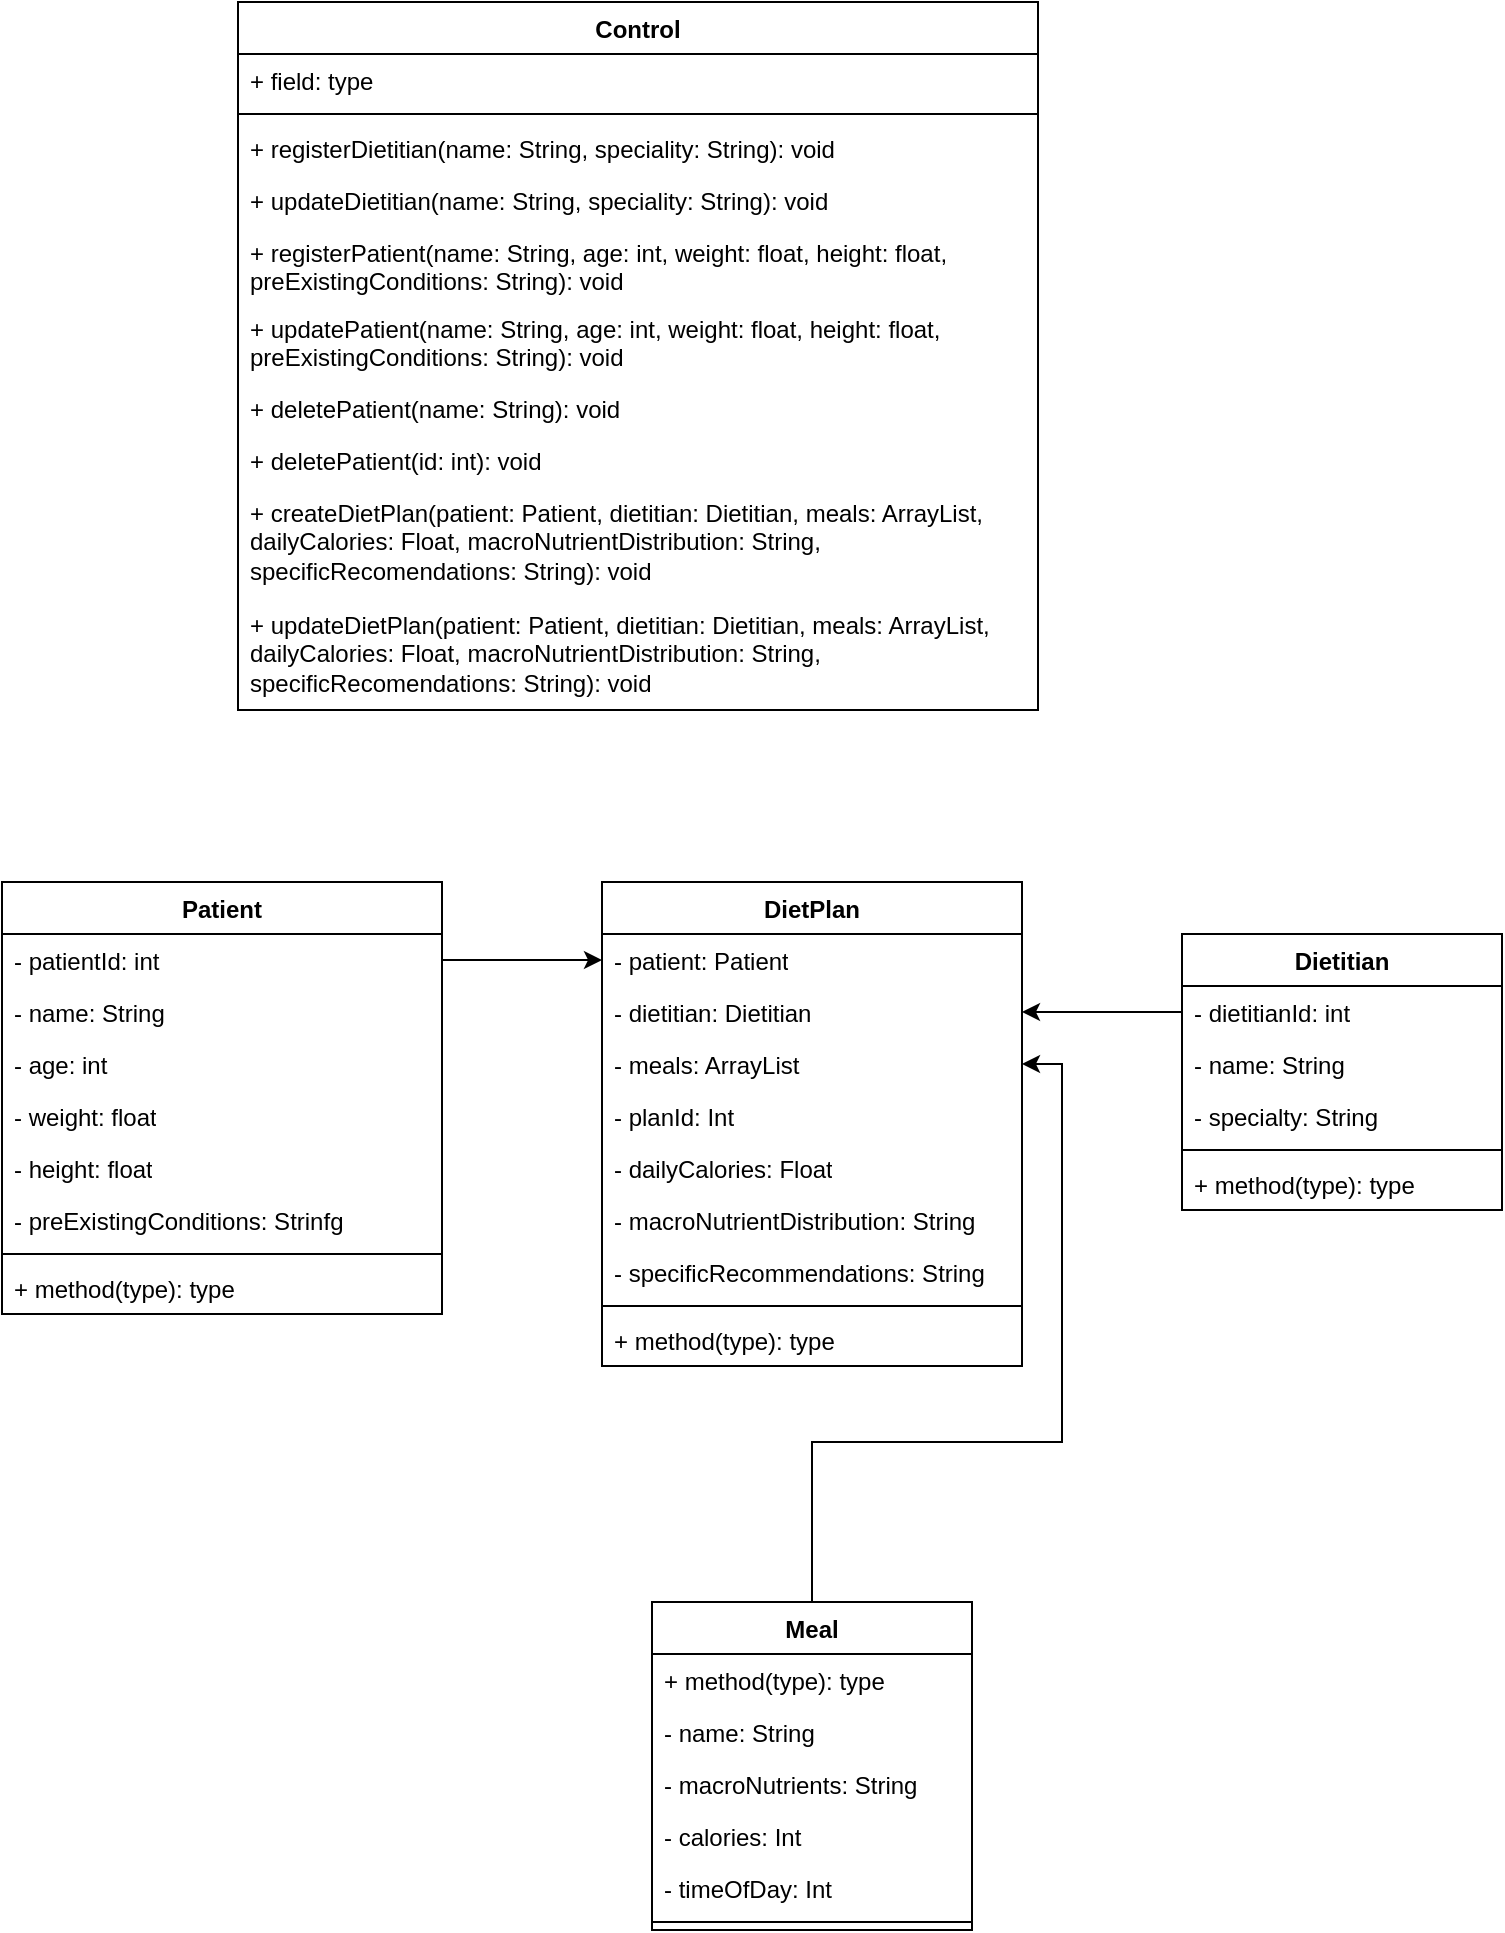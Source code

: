 <mxfile version="22.1.2" type="device">
  <diagram id="C5RBs43oDa-KdzZeNtuy" name="Page-1">
    <mxGraphModel dx="592" dy="827" grid="1" gridSize="10" guides="1" tooltips="1" connect="1" arrows="1" fold="1" page="1" pageScale="1" pageWidth="827" pageHeight="1169" math="0" shadow="0">
      <root>
        <mxCell id="WIyWlLk6GJQsqaUBKTNV-0" />
        <mxCell id="WIyWlLk6GJQsqaUBKTNV-1" parent="WIyWlLk6GJQsqaUBKTNV-0" />
        <mxCell id="te00khfJ2PY2_W7nEeDR-0" value="Patient" style="swimlane;fontStyle=1;align=center;verticalAlign=top;childLayout=stackLayout;horizontal=1;startSize=26;horizontalStack=0;resizeParent=1;resizeParentMax=0;resizeLast=0;collapsible=1;marginBottom=0;whiteSpace=wrap;html=1;" parent="WIyWlLk6GJQsqaUBKTNV-1" vertex="1">
          <mxGeometry x="20" y="460" width="220" height="216" as="geometry" />
        </mxCell>
        <mxCell id="te00khfJ2PY2_W7nEeDR-1" value="- patientId: int" style="text;strokeColor=none;fillColor=none;align=left;verticalAlign=top;spacingLeft=4;spacingRight=4;overflow=hidden;rotatable=0;points=[[0,0.5],[1,0.5]];portConstraint=eastwest;whiteSpace=wrap;html=1;" parent="te00khfJ2PY2_W7nEeDR-0" vertex="1">
          <mxGeometry y="26" width="220" height="26" as="geometry" />
        </mxCell>
        <mxCell id="te00khfJ2PY2_W7nEeDR-8" value="- name: String" style="text;strokeColor=none;fillColor=none;align=left;verticalAlign=top;spacingLeft=4;spacingRight=4;overflow=hidden;rotatable=0;points=[[0,0.5],[1,0.5]];portConstraint=eastwest;whiteSpace=wrap;html=1;" parent="te00khfJ2PY2_W7nEeDR-0" vertex="1">
          <mxGeometry y="52" width="220" height="26" as="geometry" />
        </mxCell>
        <mxCell id="te00khfJ2PY2_W7nEeDR-12" value="- age: int" style="text;strokeColor=none;fillColor=none;align=left;verticalAlign=top;spacingLeft=4;spacingRight=4;overflow=hidden;rotatable=0;points=[[0,0.5],[1,0.5]];portConstraint=eastwest;whiteSpace=wrap;html=1;" parent="te00khfJ2PY2_W7nEeDR-0" vertex="1">
          <mxGeometry y="78" width="220" height="26" as="geometry" />
        </mxCell>
        <mxCell id="te00khfJ2PY2_W7nEeDR-11" value="- weight: float" style="text;strokeColor=none;fillColor=none;align=left;verticalAlign=top;spacingLeft=4;spacingRight=4;overflow=hidden;rotatable=0;points=[[0,0.5],[1,0.5]];portConstraint=eastwest;whiteSpace=wrap;html=1;" parent="te00khfJ2PY2_W7nEeDR-0" vertex="1">
          <mxGeometry y="104" width="220" height="26" as="geometry" />
        </mxCell>
        <mxCell id="te00khfJ2PY2_W7nEeDR-10" value="- height: float" style="text;strokeColor=none;fillColor=none;align=left;verticalAlign=top;spacingLeft=4;spacingRight=4;overflow=hidden;rotatable=0;points=[[0,0.5],[1,0.5]];portConstraint=eastwest;whiteSpace=wrap;html=1;" parent="te00khfJ2PY2_W7nEeDR-0" vertex="1">
          <mxGeometry y="130" width="220" height="26" as="geometry" />
        </mxCell>
        <mxCell id="te00khfJ2PY2_W7nEeDR-9" value="- preExistingConditions: Strinfg" style="text;strokeColor=none;fillColor=none;align=left;verticalAlign=top;spacingLeft=4;spacingRight=4;overflow=hidden;rotatable=0;points=[[0,0.5],[1,0.5]];portConstraint=eastwest;whiteSpace=wrap;html=1;" parent="te00khfJ2PY2_W7nEeDR-0" vertex="1">
          <mxGeometry y="156" width="220" height="26" as="geometry" />
        </mxCell>
        <mxCell id="te00khfJ2PY2_W7nEeDR-2" value="" style="line;strokeWidth=1;fillColor=none;align=left;verticalAlign=middle;spacingTop=-1;spacingLeft=3;spacingRight=3;rotatable=0;labelPosition=right;points=[];portConstraint=eastwest;strokeColor=inherit;" parent="te00khfJ2PY2_W7nEeDR-0" vertex="1">
          <mxGeometry y="182" width="220" height="8" as="geometry" />
        </mxCell>
        <mxCell id="te00khfJ2PY2_W7nEeDR-3" value="+ method(type): type" style="text;strokeColor=none;fillColor=none;align=left;verticalAlign=top;spacingLeft=4;spacingRight=4;overflow=hidden;rotatable=0;points=[[0,0.5],[1,0.5]];portConstraint=eastwest;whiteSpace=wrap;html=1;" parent="te00khfJ2PY2_W7nEeDR-0" vertex="1">
          <mxGeometry y="190" width="220" height="26" as="geometry" />
        </mxCell>
        <mxCell id="5hu1yPGNtgsBxavR7Qs9-16" style="edgeStyle=orthogonalEdgeStyle;rounded=0;orthogonalLoop=1;jettySize=auto;html=1;" parent="WIyWlLk6GJQsqaUBKTNV-1" source="5hu1yPGNtgsBxavR7Qs9-1" target="5hu1yPGNtgsBxavR7Qs9-10" edge="1">
          <mxGeometry relative="1" as="geometry" />
        </mxCell>
        <mxCell id="5hu1yPGNtgsBxavR7Qs9-0" value="Dietitian" style="swimlane;fontStyle=1;align=center;verticalAlign=top;childLayout=stackLayout;horizontal=1;startSize=26;horizontalStack=0;resizeParent=1;resizeParentMax=0;resizeLast=0;collapsible=1;marginBottom=0;whiteSpace=wrap;html=1;" parent="WIyWlLk6GJQsqaUBKTNV-1" vertex="1">
          <mxGeometry x="610" y="486" width="160" height="138" as="geometry" />
        </mxCell>
        <mxCell id="5hu1yPGNtgsBxavR7Qs9-1" value="- dietitianId: int" style="text;strokeColor=none;fillColor=none;align=left;verticalAlign=top;spacingLeft=4;spacingRight=4;overflow=hidden;rotatable=0;points=[[0,0.5],[1,0.5]];portConstraint=eastwest;whiteSpace=wrap;html=1;" parent="5hu1yPGNtgsBxavR7Qs9-0" vertex="1">
          <mxGeometry y="26" width="160" height="26" as="geometry" />
        </mxCell>
        <mxCell id="5hu1yPGNtgsBxavR7Qs9-5" value="- name: String" style="text;strokeColor=none;fillColor=none;align=left;verticalAlign=top;spacingLeft=4;spacingRight=4;overflow=hidden;rotatable=0;points=[[0,0.5],[1,0.5]];portConstraint=eastwest;whiteSpace=wrap;html=1;" parent="5hu1yPGNtgsBxavR7Qs9-0" vertex="1">
          <mxGeometry y="52" width="160" height="26" as="geometry" />
        </mxCell>
        <mxCell id="5hu1yPGNtgsBxavR7Qs9-4" value="- specialty: String" style="text;strokeColor=none;fillColor=none;align=left;verticalAlign=top;spacingLeft=4;spacingRight=4;overflow=hidden;rotatable=0;points=[[0,0.5],[1,0.5]];portConstraint=eastwest;whiteSpace=wrap;html=1;" parent="5hu1yPGNtgsBxavR7Qs9-0" vertex="1">
          <mxGeometry y="78" width="160" height="26" as="geometry" />
        </mxCell>
        <mxCell id="5hu1yPGNtgsBxavR7Qs9-2" value="" style="line;strokeWidth=1;fillColor=none;align=left;verticalAlign=middle;spacingTop=-1;spacingLeft=3;spacingRight=3;rotatable=0;labelPosition=right;points=[];portConstraint=eastwest;strokeColor=inherit;" parent="5hu1yPGNtgsBxavR7Qs9-0" vertex="1">
          <mxGeometry y="104" width="160" height="8" as="geometry" />
        </mxCell>
        <mxCell id="5hu1yPGNtgsBxavR7Qs9-3" value="+ method(type): type" style="text;strokeColor=none;fillColor=none;align=left;verticalAlign=top;spacingLeft=4;spacingRight=4;overflow=hidden;rotatable=0;points=[[0,0.5],[1,0.5]];portConstraint=eastwest;whiteSpace=wrap;html=1;" parent="5hu1yPGNtgsBxavR7Qs9-0" vertex="1">
          <mxGeometry y="112" width="160" height="26" as="geometry" />
        </mxCell>
        <mxCell id="5hu1yPGNtgsBxavR7Qs9-6" value="DietPlan" style="swimlane;fontStyle=1;align=center;verticalAlign=top;childLayout=stackLayout;horizontal=1;startSize=26;horizontalStack=0;resizeParent=1;resizeParentMax=0;resizeLast=0;collapsible=1;marginBottom=0;whiteSpace=wrap;html=1;" parent="WIyWlLk6GJQsqaUBKTNV-1" vertex="1">
          <mxGeometry x="320" y="460" width="210" height="242" as="geometry" />
        </mxCell>
        <mxCell id="5hu1yPGNtgsBxavR7Qs9-7" value="- patient: Patient" style="text;strokeColor=none;fillColor=none;align=left;verticalAlign=top;spacingLeft=4;spacingRight=4;overflow=hidden;rotatable=0;points=[[0,0.5],[1,0.5]];portConstraint=eastwest;whiteSpace=wrap;html=1;" parent="5hu1yPGNtgsBxavR7Qs9-6" vertex="1">
          <mxGeometry y="26" width="210" height="26" as="geometry" />
        </mxCell>
        <mxCell id="5hu1yPGNtgsBxavR7Qs9-10" value="- dietitian: Dietitian" style="text;strokeColor=none;fillColor=none;align=left;verticalAlign=top;spacingLeft=4;spacingRight=4;overflow=hidden;rotatable=0;points=[[0,0.5],[1,0.5]];portConstraint=eastwest;whiteSpace=wrap;html=1;" parent="5hu1yPGNtgsBxavR7Qs9-6" vertex="1">
          <mxGeometry y="52" width="210" height="26" as="geometry" />
        </mxCell>
        <mxCell id="5hu1yPGNtgsBxavR7Qs9-25" value="- meals: ArrayList" style="text;strokeColor=none;fillColor=none;align=left;verticalAlign=top;spacingLeft=4;spacingRight=4;overflow=hidden;rotatable=0;points=[[0,0.5],[1,0.5]];portConstraint=eastwest;whiteSpace=wrap;html=1;" parent="5hu1yPGNtgsBxavR7Qs9-6" vertex="1">
          <mxGeometry y="78" width="210" height="26" as="geometry" />
        </mxCell>
        <mxCell id="5hu1yPGNtgsBxavR7Qs9-13" value="- planId: Int" style="text;strokeColor=none;fillColor=none;align=left;verticalAlign=top;spacingLeft=4;spacingRight=4;overflow=hidden;rotatable=0;points=[[0,0.5],[1,0.5]];portConstraint=eastwest;whiteSpace=wrap;html=1;" parent="5hu1yPGNtgsBxavR7Qs9-6" vertex="1">
          <mxGeometry y="104" width="210" height="26" as="geometry" />
        </mxCell>
        <mxCell id="5hu1yPGNtgsBxavR7Qs9-12" value="- dailyCalories: Float" style="text;strokeColor=none;fillColor=none;align=left;verticalAlign=top;spacingLeft=4;spacingRight=4;overflow=hidden;rotatable=0;points=[[0,0.5],[1,0.5]];portConstraint=eastwest;whiteSpace=wrap;html=1;" parent="5hu1yPGNtgsBxavR7Qs9-6" vertex="1">
          <mxGeometry y="130" width="210" height="26" as="geometry" />
        </mxCell>
        <mxCell id="5hu1yPGNtgsBxavR7Qs9-11" value="- macroNutrientDistribution: String" style="text;strokeColor=none;fillColor=none;align=left;verticalAlign=top;spacingLeft=4;spacingRight=4;overflow=hidden;rotatable=0;points=[[0,0.5],[1,0.5]];portConstraint=eastwest;whiteSpace=wrap;html=1;" parent="5hu1yPGNtgsBxavR7Qs9-6" vertex="1">
          <mxGeometry y="156" width="210" height="26" as="geometry" />
        </mxCell>
        <mxCell id="5hu1yPGNtgsBxavR7Qs9-14" value="- specificRecommendations: String" style="text;strokeColor=none;fillColor=none;align=left;verticalAlign=top;spacingLeft=4;spacingRight=4;overflow=hidden;rotatable=0;points=[[0,0.5],[1,0.5]];portConstraint=eastwest;whiteSpace=wrap;html=1;" parent="5hu1yPGNtgsBxavR7Qs9-6" vertex="1">
          <mxGeometry y="182" width="210" height="26" as="geometry" />
        </mxCell>
        <mxCell id="5hu1yPGNtgsBxavR7Qs9-8" value="" style="line;strokeWidth=1;fillColor=none;align=left;verticalAlign=middle;spacingTop=-1;spacingLeft=3;spacingRight=3;rotatable=0;labelPosition=right;points=[];portConstraint=eastwest;strokeColor=inherit;" parent="5hu1yPGNtgsBxavR7Qs9-6" vertex="1">
          <mxGeometry y="208" width="210" height="8" as="geometry" />
        </mxCell>
        <mxCell id="5hu1yPGNtgsBxavR7Qs9-9" value="+ method(type): type" style="text;strokeColor=none;fillColor=none;align=left;verticalAlign=top;spacingLeft=4;spacingRight=4;overflow=hidden;rotatable=0;points=[[0,0.5],[1,0.5]];portConstraint=eastwest;whiteSpace=wrap;html=1;" parent="5hu1yPGNtgsBxavR7Qs9-6" vertex="1">
          <mxGeometry y="216" width="210" height="26" as="geometry" />
        </mxCell>
        <mxCell id="5hu1yPGNtgsBxavR7Qs9-15" style="edgeStyle=orthogonalEdgeStyle;rounded=0;orthogonalLoop=1;jettySize=auto;html=1;" parent="WIyWlLk6GJQsqaUBKTNV-1" source="te00khfJ2PY2_W7nEeDR-1" target="5hu1yPGNtgsBxavR7Qs9-7" edge="1">
          <mxGeometry relative="1" as="geometry" />
        </mxCell>
        <mxCell id="5hu1yPGNtgsBxavR7Qs9-26" style="edgeStyle=orthogonalEdgeStyle;rounded=0;orthogonalLoop=1;jettySize=auto;html=1;" parent="WIyWlLk6GJQsqaUBKTNV-1" source="5hu1yPGNtgsBxavR7Qs9-17" target="5hu1yPGNtgsBxavR7Qs9-25" edge="1">
          <mxGeometry relative="1" as="geometry">
            <Array as="points">
              <mxPoint x="425" y="740" />
              <mxPoint x="550" y="740" />
              <mxPoint x="550" y="551" />
            </Array>
            <mxPoint x="425.0" y="790.0" as="sourcePoint" />
          </mxGeometry>
        </mxCell>
        <mxCell id="5hu1yPGNtgsBxavR7Qs9-17" value="Meal" style="swimlane;fontStyle=1;align=center;verticalAlign=top;childLayout=stackLayout;horizontal=1;startSize=26;horizontalStack=0;resizeParent=1;resizeParentMax=0;resizeLast=0;collapsible=1;marginBottom=0;whiteSpace=wrap;html=1;" parent="WIyWlLk6GJQsqaUBKTNV-1" vertex="1">
          <mxGeometry x="345" y="820" width="160" height="164" as="geometry" />
        </mxCell>
        <mxCell id="5hu1yPGNtgsBxavR7Qs9-20" value="+ method(type): type" style="text;strokeColor=none;fillColor=none;align=left;verticalAlign=top;spacingLeft=4;spacingRight=4;overflow=hidden;rotatable=0;points=[[0,0.5],[1,0.5]];portConstraint=eastwest;whiteSpace=wrap;html=1;" parent="5hu1yPGNtgsBxavR7Qs9-17" vertex="1">
          <mxGeometry y="26" width="160" height="26" as="geometry" />
        </mxCell>
        <mxCell id="5hu1yPGNtgsBxavR7Qs9-18" value="- name: String" style="text;strokeColor=none;fillColor=none;align=left;verticalAlign=top;spacingLeft=4;spacingRight=4;overflow=hidden;rotatable=0;points=[[0,0.5],[1,0.5]];portConstraint=eastwest;whiteSpace=wrap;html=1;" parent="5hu1yPGNtgsBxavR7Qs9-17" vertex="1">
          <mxGeometry y="52" width="160" height="26" as="geometry" />
        </mxCell>
        <mxCell id="5hu1yPGNtgsBxavR7Qs9-23" value="- macroNutrients: String" style="text;strokeColor=none;fillColor=none;align=left;verticalAlign=top;spacingLeft=4;spacingRight=4;overflow=hidden;rotatable=0;points=[[0,0.5],[1,0.5]];portConstraint=eastwest;whiteSpace=wrap;html=1;" parent="5hu1yPGNtgsBxavR7Qs9-17" vertex="1">
          <mxGeometry y="78" width="160" height="26" as="geometry" />
        </mxCell>
        <mxCell id="5hu1yPGNtgsBxavR7Qs9-22" value="- calories: Int" style="text;strokeColor=none;fillColor=none;align=left;verticalAlign=top;spacingLeft=4;spacingRight=4;overflow=hidden;rotatable=0;points=[[0,0.5],[1,0.5]];portConstraint=eastwest;whiteSpace=wrap;html=1;" parent="5hu1yPGNtgsBxavR7Qs9-17" vertex="1">
          <mxGeometry y="104" width="160" height="26" as="geometry" />
        </mxCell>
        <mxCell id="5hu1yPGNtgsBxavR7Qs9-21" value="- timeOfDay: Int" style="text;strokeColor=none;fillColor=none;align=left;verticalAlign=top;spacingLeft=4;spacingRight=4;overflow=hidden;rotatable=0;points=[[0,0.5],[1,0.5]];portConstraint=eastwest;whiteSpace=wrap;html=1;" parent="5hu1yPGNtgsBxavR7Qs9-17" vertex="1">
          <mxGeometry y="130" width="160" height="26" as="geometry" />
        </mxCell>
        <mxCell id="5hu1yPGNtgsBxavR7Qs9-19" value="" style="line;strokeWidth=1;fillColor=none;align=left;verticalAlign=middle;spacingTop=-1;spacingLeft=3;spacingRight=3;rotatable=0;labelPosition=right;points=[];portConstraint=eastwest;strokeColor=inherit;" parent="5hu1yPGNtgsBxavR7Qs9-17" vertex="1">
          <mxGeometry y="156" width="160" height="8" as="geometry" />
        </mxCell>
        <mxCell id="5hu1yPGNtgsBxavR7Qs9-27" value="Control" style="swimlane;fontStyle=1;align=center;verticalAlign=top;childLayout=stackLayout;horizontal=1;startSize=26;horizontalStack=0;resizeParent=1;resizeParentMax=0;resizeLast=0;collapsible=1;marginBottom=0;whiteSpace=wrap;html=1;" parent="WIyWlLk6GJQsqaUBKTNV-1" vertex="1">
          <mxGeometry x="138" y="20" width="400" height="354" as="geometry" />
        </mxCell>
        <mxCell id="5hu1yPGNtgsBxavR7Qs9-28" value="+ field: type" style="text;strokeColor=none;fillColor=none;align=left;verticalAlign=top;spacingLeft=4;spacingRight=4;overflow=hidden;rotatable=0;points=[[0,0.5],[1,0.5]];portConstraint=eastwest;whiteSpace=wrap;html=1;" parent="5hu1yPGNtgsBxavR7Qs9-27" vertex="1">
          <mxGeometry y="26" width="400" height="26" as="geometry" />
        </mxCell>
        <mxCell id="5hu1yPGNtgsBxavR7Qs9-29" value="" style="line;strokeWidth=1;fillColor=none;align=left;verticalAlign=middle;spacingTop=-1;spacingLeft=3;spacingRight=3;rotatable=0;labelPosition=right;points=[];portConstraint=eastwest;strokeColor=inherit;" parent="5hu1yPGNtgsBxavR7Qs9-27" vertex="1">
          <mxGeometry y="52" width="400" height="8" as="geometry" />
        </mxCell>
        <mxCell id="5hu1yPGNtgsBxavR7Qs9-30" value="+ registerDietitian(name: String, speciality: String): void" style="text;strokeColor=none;fillColor=none;align=left;verticalAlign=top;spacingLeft=4;spacingRight=4;overflow=hidden;rotatable=0;points=[[0,0.5],[1,0.5]];portConstraint=eastwest;whiteSpace=wrap;html=1;" parent="5hu1yPGNtgsBxavR7Qs9-27" vertex="1">
          <mxGeometry y="60" width="400" height="26" as="geometry" />
        </mxCell>
        <mxCell id="yw5tue1K3adQ82clA1R4-2" value="+ updateDietitian(name: String, speciality: String): void" style="text;strokeColor=none;fillColor=none;align=left;verticalAlign=top;spacingLeft=4;spacingRight=4;overflow=hidden;rotatable=0;points=[[0,0.5],[1,0.5]];portConstraint=eastwest;whiteSpace=wrap;html=1;" vertex="1" parent="5hu1yPGNtgsBxavR7Qs9-27">
          <mxGeometry y="86" width="400" height="26" as="geometry" />
        </mxCell>
        <mxCell id="yw5tue1K3adQ82clA1R4-0" value="+ registerPatient(name: String, age: int, weight: float, height: float, preExistingConditions: String): void" style="text;strokeColor=none;fillColor=none;align=left;verticalAlign=top;spacingLeft=4;spacingRight=4;overflow=hidden;rotatable=0;points=[[0,0.5],[1,0.5]];portConstraint=eastwest;whiteSpace=wrap;html=1;" vertex="1" parent="5hu1yPGNtgsBxavR7Qs9-27">
          <mxGeometry y="112" width="400" height="38" as="geometry" />
        </mxCell>
        <mxCell id="yw5tue1K3adQ82clA1R4-1" value="+ updatePatient(name: String, age: int, weight: float, height: float, preExistingConditions: String): void" style="text;strokeColor=none;fillColor=none;align=left;verticalAlign=top;spacingLeft=4;spacingRight=4;overflow=hidden;rotatable=0;points=[[0,0.5],[1,0.5]];portConstraint=eastwest;whiteSpace=wrap;html=1;" vertex="1" parent="5hu1yPGNtgsBxavR7Qs9-27">
          <mxGeometry y="150" width="400" height="40" as="geometry" />
        </mxCell>
        <mxCell id="yw5tue1K3adQ82clA1R4-3" value="+ deletePatient(name: String): void" style="text;strokeColor=none;fillColor=none;align=left;verticalAlign=top;spacingLeft=4;spacingRight=4;overflow=hidden;rotatable=0;points=[[0,0.5],[1,0.5]];portConstraint=eastwest;whiteSpace=wrap;html=1;" vertex="1" parent="5hu1yPGNtgsBxavR7Qs9-27">
          <mxGeometry y="190" width="400" height="26" as="geometry" />
        </mxCell>
        <mxCell id="yw5tue1K3adQ82clA1R4-4" value="+ deletePatient(id: int): void" style="text;strokeColor=none;fillColor=none;align=left;verticalAlign=top;spacingLeft=4;spacingRight=4;overflow=hidden;rotatable=0;points=[[0,0.5],[1,0.5]];portConstraint=eastwest;whiteSpace=wrap;html=1;" vertex="1" parent="5hu1yPGNtgsBxavR7Qs9-27">
          <mxGeometry y="216" width="400" height="26" as="geometry" />
        </mxCell>
        <mxCell id="yw5tue1K3adQ82clA1R4-5" value="+ createDietPlan(patient: Patient, dietitian: Dietitian, meals: ArrayList, dailyCalories: Float, macroNutrientDistribution: String, specificRecomendations: String): void" style="text;strokeColor=none;fillColor=none;align=left;verticalAlign=top;spacingLeft=4;spacingRight=4;overflow=hidden;rotatable=0;points=[[0,0.5],[1,0.5]];portConstraint=eastwest;whiteSpace=wrap;html=1;" vertex="1" parent="5hu1yPGNtgsBxavR7Qs9-27">
          <mxGeometry y="242" width="400" height="56" as="geometry" />
        </mxCell>
        <mxCell id="yw5tue1K3adQ82clA1R4-6" value="+ updateDietPlan(patient: Patient, dietitian: Dietitian, meals: ArrayList, dailyCalories: Float, macroNutrientDistribution: String, specificRecomendations: String): void" style="text;strokeColor=none;fillColor=none;align=left;verticalAlign=top;spacingLeft=4;spacingRight=4;overflow=hidden;rotatable=0;points=[[0,0.5],[1,0.5]];portConstraint=eastwest;whiteSpace=wrap;html=1;" vertex="1" parent="5hu1yPGNtgsBxavR7Qs9-27">
          <mxGeometry y="298" width="400" height="56" as="geometry" />
        </mxCell>
      </root>
    </mxGraphModel>
  </diagram>
</mxfile>
